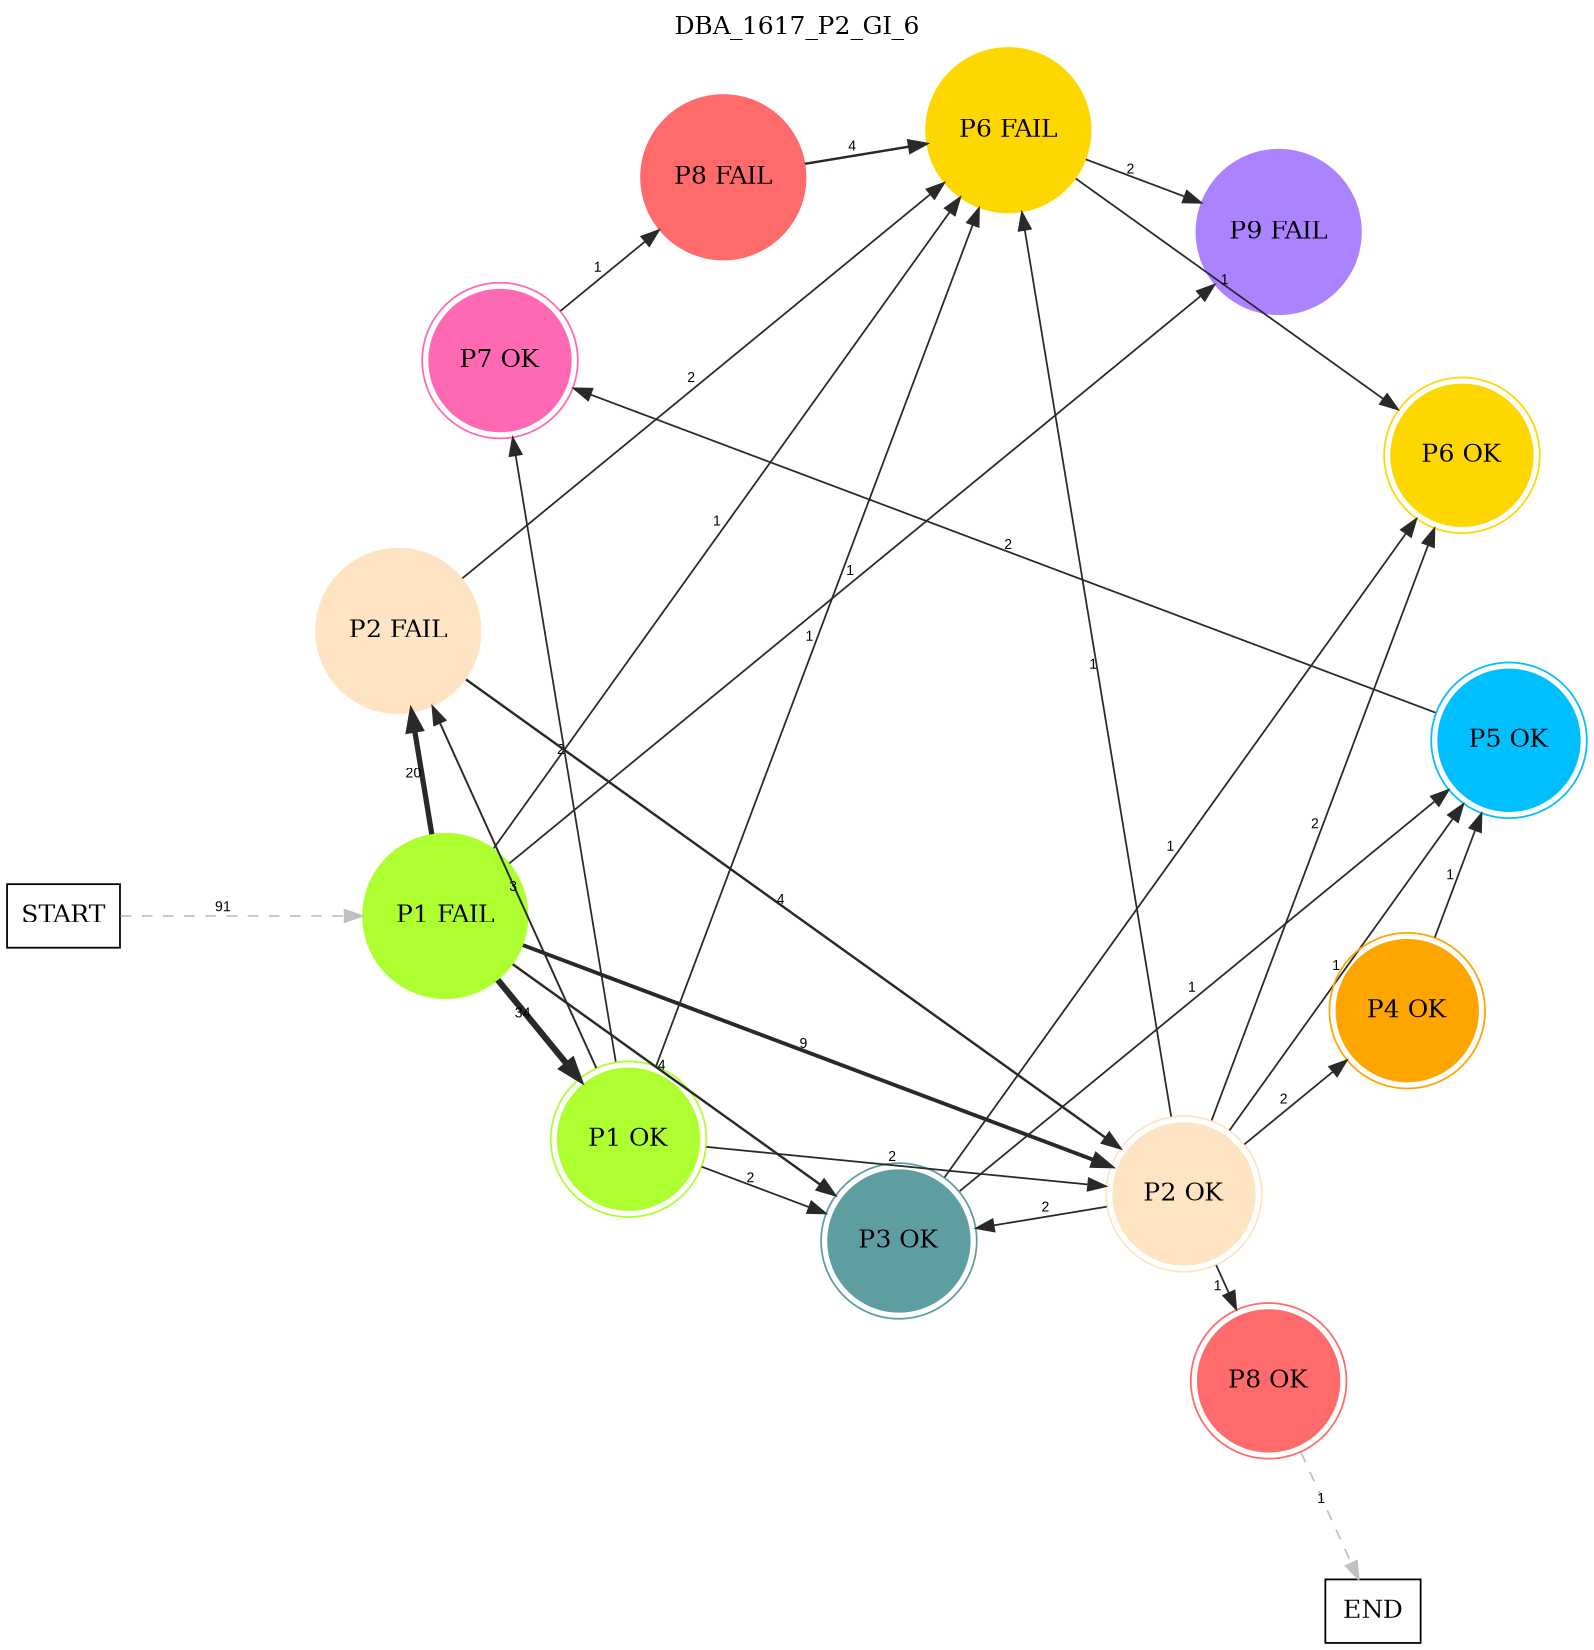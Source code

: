digraph DBA_1617_P2_GI_6 {
	labelloc="t";
	label=DBA_1617_P2_GI_6;
	dpi = 150
	size="16,11!";
	margin = 0;
layout=circo;
"START" [shape=box, fillcolor=white, style=filled, color=black]
"P1 FAIL" [shape=circle, color=greenyellow, style=filled]
"P1 OK" [shape=circle, color=greenyellow, peripheries=2, style=filled]
"P2 FAIL" [shape=circle, color=bisque, style=filled]
"P2 OK" [shape=circle, color=bisque, peripheries=2, style=filled]
"P3 OK" [shape=circle, color=cadetblue, peripheries=2, style=filled]
"P5 OK" [shape=circle, color=deepskyblue, peripheries=2, style=filled]
"P7 OK" [shape=circle, color=hotpink, peripheries=2, style=filled]
"P8 FAIL" [shape=circle, color=indianred1, style=filled]
"P6 FAIL" [shape=circle, color=gold, style=filled]
"P6 OK" [shape=circle, color=gold, peripheries=2, style=filled]
"P9 FAIL" [shape=circle, color=mediumpurple1, style=filled]
"P4 OK" [shape=circle, color=orange, peripheries=2, style=filled]
"P8 OK" [shape=circle, color=indianred1, peripheries=2, style=filled]
"END" [shape=box, fillcolor=white, style=filled, color=black]
"START" -> "P1 FAIL" [ style = dashed color=grey label ="91" labelfloat=false fontname="Arial" fontsize=8]

"P1 FAIL" -> "P1 OK" [ color=grey16 penwidth = "3.52636052461616"label ="34" labelfloat=false fontname="Arial" fontsize=8]

"P1 FAIL" -> "P2 FAIL" [ color=grey16 penwidth = "2.99573227355399"label ="20" labelfloat=false fontname="Arial" fontsize=8]

"P1 FAIL" -> "P2 OK" [ color=grey16 penwidth = "2.19722457733622"label ="9" labelfloat=false fontname="Arial" fontsize=8]

"P1 FAIL" -> "P3 OK" [ color=grey16 penwidth = "1.38629436111989"label ="4" labelfloat=false fontname="Arial" fontsize=8]

"P1 FAIL" -> "P6 FAIL" [ color=grey16 penwidth = "1"label ="1" labelfloat=false fontname="Arial" fontsize=8]

"P1 FAIL" -> "P9 FAIL" [ color=grey16 penwidth = "1"label ="1" labelfloat=false fontname="Arial" fontsize=8]

"P1 OK" -> "P2 FAIL" [ color=grey16 penwidth = "1.09861228866811"label ="3" labelfloat=false fontname="Arial" fontsize=8]

"P1 OK" -> "P2 OK" [ color=grey16 penwidth = "1"label ="2" labelfloat=false fontname="Arial" fontsize=8]

"P1 OK" -> "P3 OK" [ color=grey16 penwidth = "1"label ="2" labelfloat=false fontname="Arial" fontsize=8]

"P1 OK" -> "P7 OK" [ color=grey16 penwidth = "1"label ="2" labelfloat=false fontname="Arial" fontsize=8]

"P1 OK" -> "P6 FAIL" [ color=grey16 penwidth = "1"label ="1" labelfloat=false fontname="Arial" fontsize=8]

"P2 FAIL" -> "P2 OK" [ color=grey16 penwidth = "1.38629436111989"label ="4" labelfloat=false fontname="Arial" fontsize=8]

"P2 FAIL" -> "P6 FAIL" [ color=grey16 penwidth = "1"label ="2" labelfloat=false fontname="Arial" fontsize=8]

"P2 OK" -> "P3 OK" [ color=grey16 penwidth = "1"label ="2" labelfloat=false fontname="Arial" fontsize=8]

"P2 OK" -> "P5 OK" [ color=grey16 penwidth = "1"label ="1" labelfloat=false fontname="Arial" fontsize=8]

"P2 OK" -> "P6 FAIL" [ color=grey16 penwidth = "1"label ="1" labelfloat=false fontname="Arial" fontsize=8]

"P2 OK" -> "P6 OK" [ color=grey16 penwidth = "1"label ="2" labelfloat=false fontname="Arial" fontsize=8]

"P2 OK" -> "P4 OK" [ color=grey16 penwidth = "1"label ="2" labelfloat=false fontname="Arial" fontsize=8]

"P2 OK" -> "P8 OK" [ color=grey16 penwidth = "1"label ="1" labelfloat=false fontname="Arial" fontsize=8]

"P3 OK" -> "P5 OK" [ color=grey16 penwidth = "1"label ="1" labelfloat=false fontname="Arial" fontsize=8]

"P3 OK" -> "P6 OK" [ color=grey16 penwidth = "1"label ="1" labelfloat=false fontname="Arial" fontsize=8]

"P5 OK" -> "P7 OK" [ color=grey16 penwidth = "1"label ="2" labelfloat=false fontname="Arial" fontsize=8]

"P7 OK" -> "P8 FAIL" [ color=grey16 penwidth = "1"label ="1" labelfloat=false fontname="Arial" fontsize=8]

"P8 FAIL" -> "P6 FAIL" [ color=grey16 penwidth = "1.38629436111989"label ="4" labelfloat=false fontname="Arial" fontsize=8]

"P6 FAIL" -> "P6 OK" [ color=grey16 penwidth = "1"label ="1" labelfloat=false fontname="Arial" fontsize=8]

"P6 FAIL" -> "P9 FAIL" [ color=grey16 penwidth = "1"label ="2" labelfloat=false fontname="Arial" fontsize=8]

"P4 OK" -> "P5 OK" [ color=grey16 penwidth = "1"label ="1" labelfloat=false fontname="Arial" fontsize=8]

"P8 OK" -> "END" [ style = dashed color=grey label ="1" labelfloat=false fontname="Arial" fontsize=8]

}
